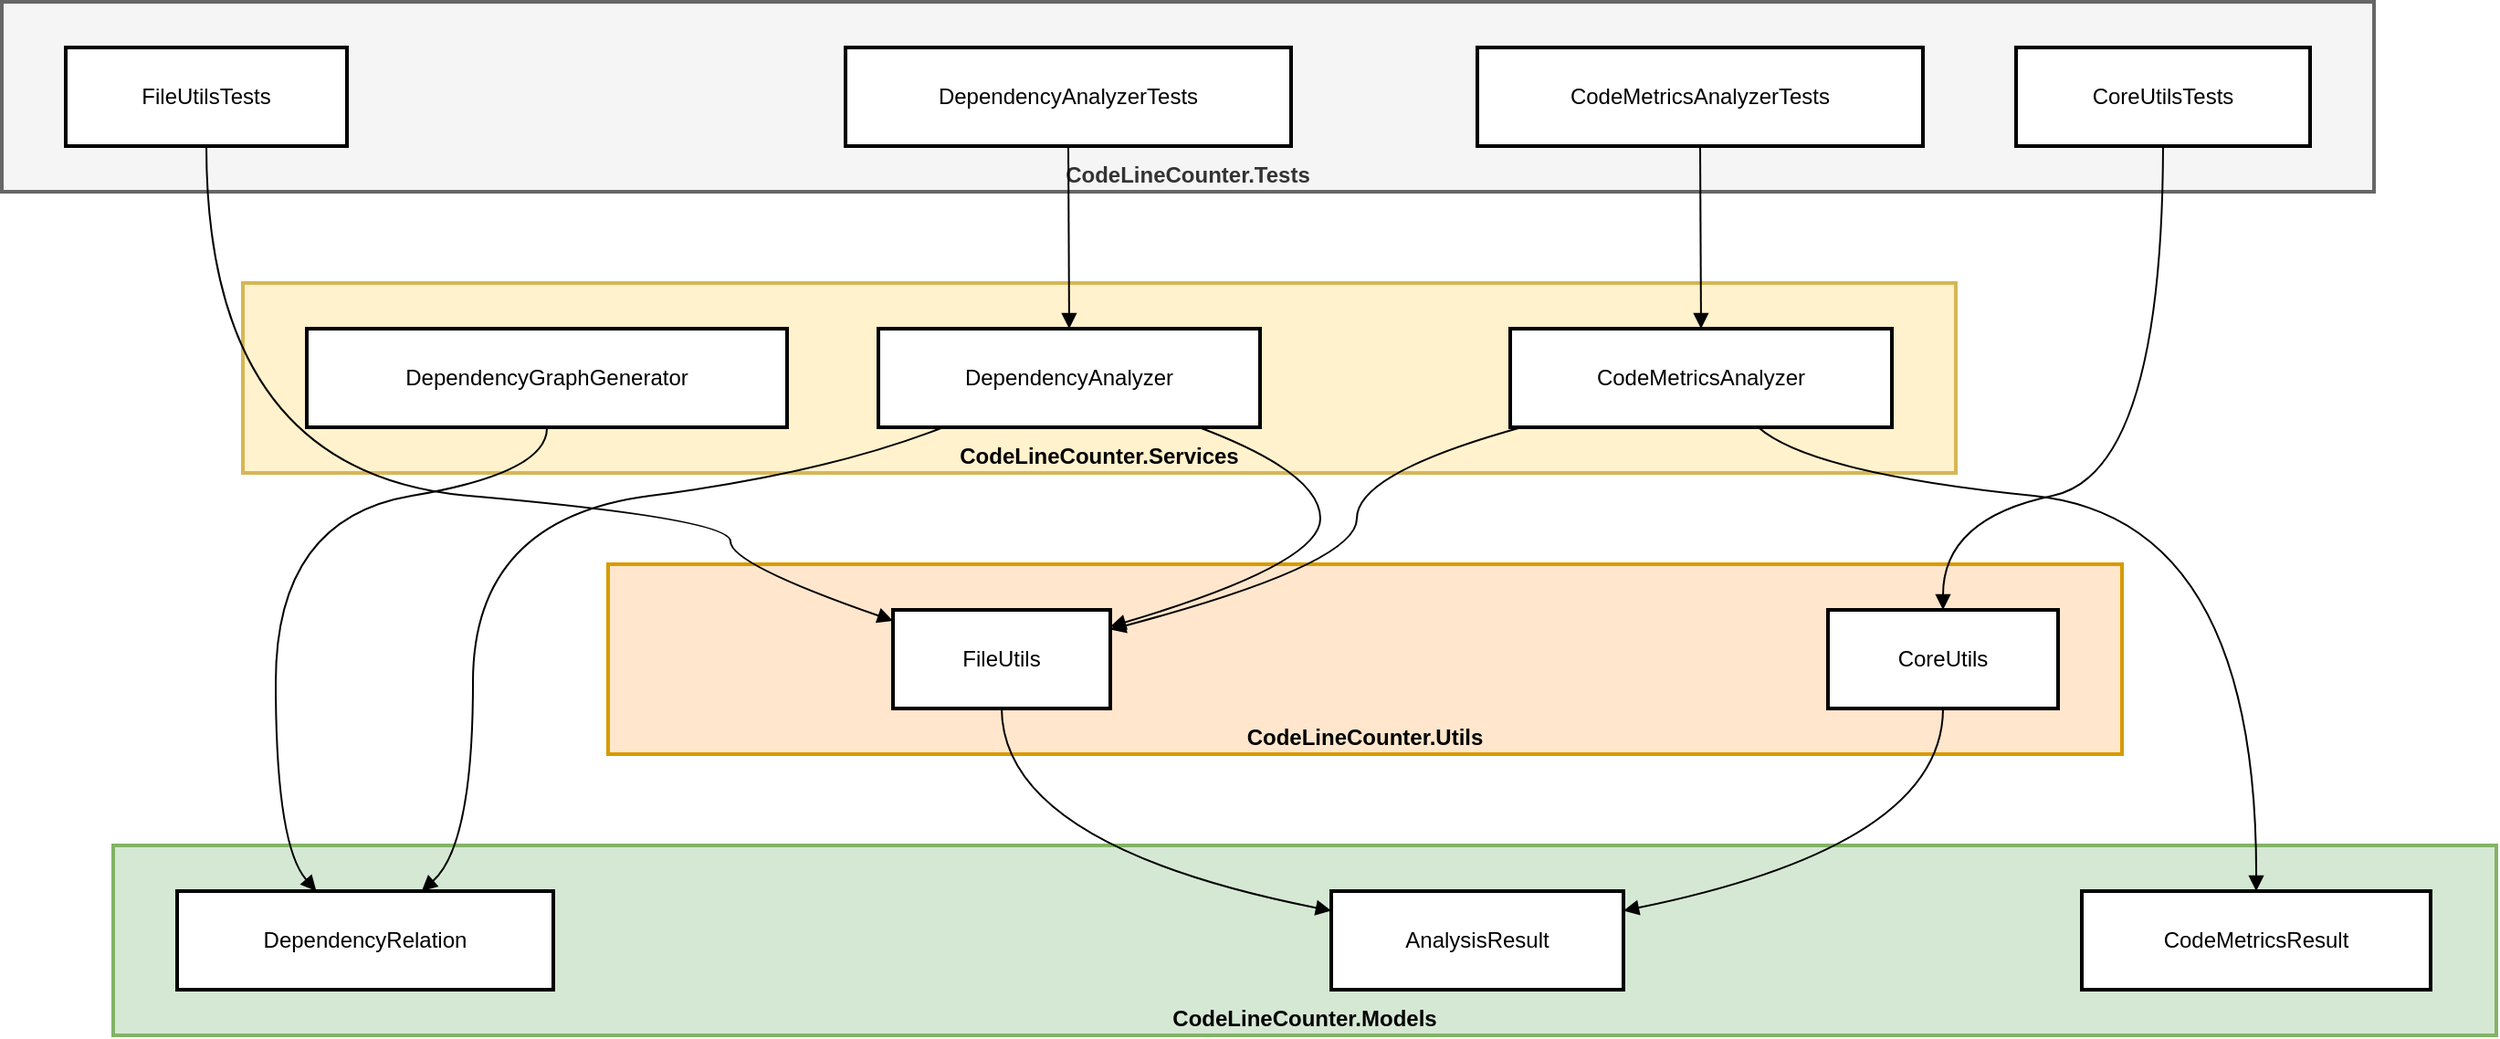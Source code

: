 <mxfile version="26.0.9">
  <diagram name="Page-1" id="Di_wswiE_DfTQekGuGSe">
    <mxGraphModel dx="1418" dy="820" grid="1" gridSize="10" guides="1" tooltips="1" connect="1" arrows="1" fold="1" page="1" pageScale="1" pageWidth="1169" pageHeight="827" math="0" shadow="0">
      <root>
        <mxCell id="0" />
        <mxCell id="1" parent="0" />
        <mxCell id="Kdr1_eZEDmylv_fYRMB--1" value="CodeLineCounter.Utils" style="whiteSpace=wrap;strokeWidth=2;verticalAlign=bottom;fontStyle=1;fillColor=#ffe6cc;strokeColor=#d79b00;" vertex="1" parent="1">
          <mxGeometry x="352" y="328" width="829" height="104" as="geometry" />
        </mxCell>
        <mxCell id="Kdr1_eZEDmylv_fYRMB--2" value="CodeLineCounter.Services" style="whiteSpace=wrap;strokeWidth=2;verticalAlign=bottom;fontStyle=1;fillColor=#fff2cc;strokeColor=#d6b656;" vertex="1" parent="1">
          <mxGeometry x="152" y="174" width="938" height="104" as="geometry" />
        </mxCell>
        <mxCell id="Kdr1_eZEDmylv_fYRMB--3" value="CodeLineCounter.Models" style="whiteSpace=wrap;strokeWidth=2;verticalAlign=bottom;fontStyle=1;fillColor=#d5e8d4;strokeColor=#82b366;" vertex="1" parent="1">
          <mxGeometry x="81" y="482" width="1305" height="104" as="geometry" />
        </mxCell>
        <mxCell id="Kdr1_eZEDmylv_fYRMB--4" value="CodeLineCounter.Tests" style="whiteSpace=wrap;strokeWidth=2;verticalAlign=bottom;fontStyle=1;fillColor=#f5f5f5;strokeColor=#666666;fontColor=#333333;" vertex="1" parent="1">
          <mxGeometry x="20" y="20" width="1299" height="104" as="geometry" />
        </mxCell>
        <mxCell id="Kdr1_eZEDmylv_fYRMB--5" value="CodeMetricsAnalyzerTests" style="whiteSpace=wrap;strokeWidth=2;" vertex="1" parent="1">
          <mxGeometry x="828" y="45" width="244" height="54" as="geometry" />
        </mxCell>
        <mxCell id="Kdr1_eZEDmylv_fYRMB--6" value="DependencyAnalyzerTests" style="whiteSpace=wrap;strokeWidth=2;" vertex="1" parent="1">
          <mxGeometry x="482" y="45" width="244" height="54" as="geometry" />
        </mxCell>
        <mxCell id="Kdr1_eZEDmylv_fYRMB--7" value="CoreUtilsTests" style="whiteSpace=wrap;strokeWidth=2;" vertex="1" parent="1">
          <mxGeometry x="1123" y="45" width="161" height="54" as="geometry" />
        </mxCell>
        <mxCell id="Kdr1_eZEDmylv_fYRMB--8" value="FileUtilsTests" style="whiteSpace=wrap;strokeWidth=2;" vertex="1" parent="1">
          <mxGeometry x="55" y="45" width="154" height="54" as="geometry" />
        </mxCell>
        <mxCell id="Kdr1_eZEDmylv_fYRMB--9" value="DependencyRelation" style="whiteSpace=wrap;strokeWidth=2;" vertex="1" parent="1">
          <mxGeometry x="116" y="507" width="206" height="54" as="geometry" />
        </mxCell>
        <mxCell id="Kdr1_eZEDmylv_fYRMB--10" value="AnalysisResult" style="whiteSpace=wrap;strokeWidth=2;" vertex="1" parent="1">
          <mxGeometry x="748" y="507" width="160" height="54" as="geometry" />
        </mxCell>
        <mxCell id="Kdr1_eZEDmylv_fYRMB--11" value="CodeMetricsResult" style="whiteSpace=wrap;strokeWidth=2;" vertex="1" parent="1">
          <mxGeometry x="1159" y="507" width="191" height="54" as="geometry" />
        </mxCell>
        <mxCell id="Kdr1_eZEDmylv_fYRMB--12" value="CodeMetricsAnalyzer" style="whiteSpace=wrap;strokeWidth=2;" vertex="1" parent="1">
          <mxGeometry x="846" y="199" width="209" height="54" as="geometry" />
        </mxCell>
        <mxCell id="Kdr1_eZEDmylv_fYRMB--13" value="DependencyAnalyzer" style="whiteSpace=wrap;strokeWidth=2;" vertex="1" parent="1">
          <mxGeometry x="500" y="199" width="209" height="54" as="geometry" />
        </mxCell>
        <mxCell id="Kdr1_eZEDmylv_fYRMB--14" value="DependencyGraphGenerator" style="whiteSpace=wrap;strokeWidth=2;" vertex="1" parent="1">
          <mxGeometry x="187" y="199" width="263" height="54" as="geometry" />
        </mxCell>
        <mxCell id="Kdr1_eZEDmylv_fYRMB--15" value="CoreUtils" style="whiteSpace=wrap;strokeWidth=2;" vertex="1" parent="1">
          <mxGeometry x="1020" y="353" width="126" height="54" as="geometry" />
        </mxCell>
        <mxCell id="Kdr1_eZEDmylv_fYRMB--16" value="FileUtils" style="whiteSpace=wrap;strokeWidth=2;" vertex="1" parent="1">
          <mxGeometry x="508" y="353" width="119" height="54" as="geometry" />
        </mxCell>
        <mxCell id="Kdr1_eZEDmylv_fYRMB--17" value="" style="curved=1;startArrow=none;endArrow=block;exitX=0.65;exitY=1;entryX=0.5;entryY=0;rounded=0;" edge="1" parent="1" source="Kdr1_eZEDmylv_fYRMB--12" target="Kdr1_eZEDmylv_fYRMB--11">
          <mxGeometry relative="1" as="geometry">
            <Array as="points">
              <mxPoint x="1010" y="278" />
              <mxPoint x="1255" y="303" />
            </Array>
          </mxGeometry>
        </mxCell>
        <mxCell id="Kdr1_eZEDmylv_fYRMB--18" value="" style="curved=1;startArrow=none;endArrow=block;exitX=0.03;exitY=1;entryX=1;entryY=0.2;rounded=0;" edge="1" parent="1" source="Kdr1_eZEDmylv_fYRMB--12" target="Kdr1_eZEDmylv_fYRMB--16">
          <mxGeometry relative="1" as="geometry">
            <Array as="points">
              <mxPoint x="762" y="278" />
              <mxPoint x="762" y="328" />
            </Array>
          </mxGeometry>
        </mxCell>
        <mxCell id="Kdr1_eZEDmylv_fYRMB--19" value="" style="curved=1;startArrow=none;endArrow=block;exitX=0.17;exitY=1;entryX=0.65;entryY=0;rounded=0;" edge="1" parent="1" source="Kdr1_eZEDmylv_fYRMB--13" target="Kdr1_eZEDmylv_fYRMB--9">
          <mxGeometry relative="1" as="geometry">
            <Array as="points">
              <mxPoint x="472" y="278" />
              <mxPoint x="278" y="303" />
              <mxPoint x="278" y="482" />
            </Array>
          </mxGeometry>
        </mxCell>
        <mxCell id="Kdr1_eZEDmylv_fYRMB--20" value="" style="curved=1;startArrow=none;endArrow=block;exitX=0.84;exitY=1;entryX=1;entryY=0.17;rounded=0;" edge="1" parent="1" source="Kdr1_eZEDmylv_fYRMB--13" target="Kdr1_eZEDmylv_fYRMB--16">
          <mxGeometry relative="1" as="geometry">
            <Array as="points">
              <mxPoint x="742" y="278" />
              <mxPoint x="742" y="328" />
            </Array>
          </mxGeometry>
        </mxCell>
        <mxCell id="Kdr1_eZEDmylv_fYRMB--21" value="" style="curved=1;startArrow=none;endArrow=block;exitX=0.5;exitY=1;entryX=0.37;entryY=0;rounded=0;" edge="1" parent="1" source="Kdr1_eZEDmylv_fYRMB--14" target="Kdr1_eZEDmylv_fYRMB--9">
          <mxGeometry relative="1" as="geometry">
            <Array as="points">
              <mxPoint x="319" y="278" />
              <mxPoint x="170" y="303" />
              <mxPoint x="170" y="482" />
            </Array>
          </mxGeometry>
        </mxCell>
        <mxCell id="Kdr1_eZEDmylv_fYRMB--22" value="" style="curved=1;startArrow=none;endArrow=block;exitX=0.5;exitY=1;entryX=0.5;entryY=0;rounded=0;" edge="1" parent="1" source="Kdr1_eZEDmylv_fYRMB--5" target="Kdr1_eZEDmylv_fYRMB--12">
          <mxGeometry relative="1" as="geometry">
            <Array as="points" />
          </mxGeometry>
        </mxCell>
        <mxCell id="Kdr1_eZEDmylv_fYRMB--23" value="" style="curved=1;startArrow=none;endArrow=block;exitX=0.5;exitY=1;entryX=0.5;entryY=0;rounded=0;" edge="1" parent="1" source="Kdr1_eZEDmylv_fYRMB--6" target="Kdr1_eZEDmylv_fYRMB--13">
          <mxGeometry relative="1" as="geometry">
            <Array as="points" />
          </mxGeometry>
        </mxCell>
        <mxCell id="Kdr1_eZEDmylv_fYRMB--24" value="" style="curved=1;startArrow=none;endArrow=block;exitX=0.5;exitY=1;entryX=0.5;entryY=0;rounded=0;" edge="1" parent="1" source="Kdr1_eZEDmylv_fYRMB--7" target="Kdr1_eZEDmylv_fYRMB--15">
          <mxGeometry relative="1" as="geometry">
            <Array as="points">
              <mxPoint x="1203" y="278" />
              <mxPoint x="1083" y="303" />
            </Array>
          </mxGeometry>
        </mxCell>
        <mxCell id="Kdr1_eZEDmylv_fYRMB--25" value="" style="curved=1;startArrow=none;endArrow=block;exitX=0.5;exitY=1;entryX=0;entryY=0.11;rounded=0;" edge="1" parent="1" source="Kdr1_eZEDmylv_fYRMB--8" target="Kdr1_eZEDmylv_fYRMB--16">
          <mxGeometry relative="1" as="geometry">
            <Array as="points">
              <mxPoint x="132" y="278" />
              <mxPoint x="419" y="303" />
              <mxPoint x="419" y="328" />
            </Array>
          </mxGeometry>
        </mxCell>
        <mxCell id="Kdr1_eZEDmylv_fYRMB--26" value="" style="curved=1;startArrow=none;endArrow=block;exitX=0.5;exitY=1;entryX=1;entryY=0.2;rounded=0;" edge="1" parent="1" source="Kdr1_eZEDmylv_fYRMB--15" target="Kdr1_eZEDmylv_fYRMB--10">
          <mxGeometry relative="1" as="geometry">
            <Array as="points">
              <mxPoint x="1083" y="482" />
            </Array>
          </mxGeometry>
        </mxCell>
        <mxCell id="Kdr1_eZEDmylv_fYRMB--27" value="" style="curved=1;startArrow=none;endArrow=block;exitX=0.5;exitY=1;entryX=0;entryY=0.2;rounded=0;" edge="1" parent="1" source="Kdr1_eZEDmylv_fYRMB--16" target="Kdr1_eZEDmylv_fYRMB--10">
          <mxGeometry relative="1" as="geometry">
            <Array as="points">
              <mxPoint x="568" y="482" />
            </Array>
          </mxGeometry>
        </mxCell>
      </root>
    </mxGraphModel>
  </diagram>
</mxfile>
